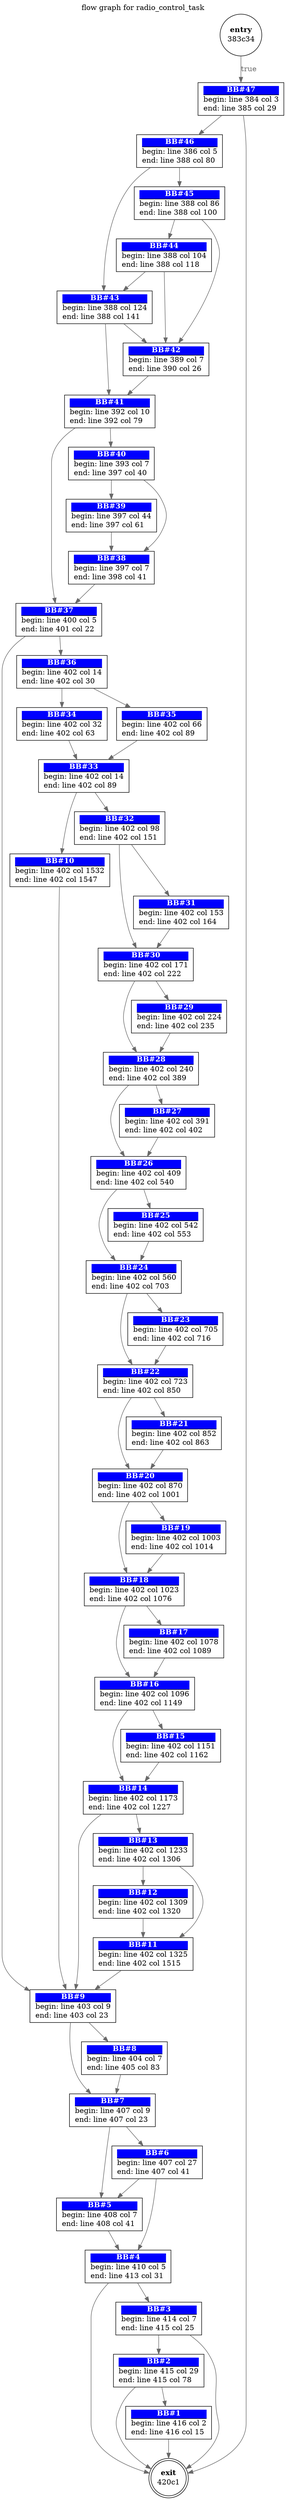 digraph radiocontroltask{ 
  label="flow graph for radio_control_task"
  labelloc="t"
  0 [label=<<TABLE border="0" cellborder="0" cellpadding="0"><TR><TD border="0" bgcolor="#ffffff" sides="b"><FONT color="#000000"><B>exit</B></FONT></TD></TR><TR><TD>420c1</TD></TR></TABLE>>, shape=doublecircle, margin=0]
  1 [label=<<TABLE border="0" cellborder="0" cellpadding="0"><TR><TD border="1" bgcolor="#0000ff" sides="b"><FONT color="#ffffff"><B>BB#1</B></FONT></TD></TR><TR><TD align="left">begin: line 416 col 2</TD></TR><TR><TD align="left">end: line 416 col 15</TD></TR></TABLE>>, shape=box]
  1->0[label="" fontcolor=dimgray color=dimgray]
  2 [label=<<TABLE border="0" cellborder="0" cellpadding="0"><TR><TD border="1" bgcolor="#0000ff" sides="b"><FONT color="#ffffff"><B>BB#2</B></FONT></TD></TR><TR><TD align="left">begin: line 415 col 29</TD></TR><TR><TD align="left">end: line 415 col 78</TD></TR></TABLE>>, shape=box]
  2->1[label="" fontcolor=dimgray color=dimgray]
  2->0[label="" fontcolor=dimgray color=dimgray]
  3 [label=<<TABLE border="0" cellborder="0" cellpadding="0"><TR><TD border="1" bgcolor="#0000ff" sides="b"><FONT color="#ffffff"><B>BB#3</B></FONT></TD></TR><TR><TD align="left">begin: line 414 col 7</TD></TR><TR><TD align="left">end: line 415 col 25</TD></TR></TABLE>>, shape=box]
  3->2[label="" fontcolor=dimgray color=dimgray]
  3->0[label="" fontcolor=dimgray color=dimgray]
  4 [label=<<TABLE border="0" cellborder="0" cellpadding="0"><TR><TD border="1" bgcolor="#0000ff" sides="b"><FONT color="#ffffff"><B>BB#4</B></FONT></TD></TR><TR><TD align="left">begin: line 410 col 5</TD></TR><TR><TD align="left">end: line 413 col 31</TD></TR></TABLE>>, shape=box]
  4->3[label="" fontcolor=dimgray color=dimgray]
  4->0[label="" fontcolor=dimgray color=dimgray]
  5 [label=<<TABLE border="0" cellborder="0" cellpadding="0"><TR><TD border="1" bgcolor="#0000ff" sides="b"><FONT color="#ffffff"><B>BB#5</B></FONT></TD></TR><TR><TD align="left">begin: line 408 col 7</TD></TR><TR><TD align="left">end: line 408 col 41</TD></TR></TABLE>>, shape=box]
  5->4[label="" fontcolor=dimgray color=dimgray]
  6 [label=<<TABLE border="0" cellborder="0" cellpadding="0"><TR><TD border="1" bgcolor="#0000ff" sides="b"><FONT color="#ffffff"><B>BB#6</B></FONT></TD></TR><TR><TD align="left">begin: line 407 col 27</TD></TR><TR><TD align="left">end: line 407 col 41</TD></TR></TABLE>>, shape=box]
  6->5[label="" fontcolor=dimgray color=dimgray]
  6->4[label="" fontcolor=dimgray color=dimgray]
  7 [label=<<TABLE border="0" cellborder="0" cellpadding="0"><TR><TD border="1" bgcolor="#0000ff" sides="b"><FONT color="#ffffff"><B>BB#7</B></FONT></TD></TR><TR><TD align="left">begin: line 407 col 9</TD></TR><TR><TD align="left">end: line 407 col 23</TD></TR></TABLE>>, shape=box]
  7->5[label="" fontcolor=dimgray color=dimgray]
  7->6[label="" fontcolor=dimgray color=dimgray]
  8 [label=<<TABLE border="0" cellborder="0" cellpadding="0"><TR><TD border="1" bgcolor="#0000ff" sides="b"><FONT color="#ffffff"><B>BB#8</B></FONT></TD></TR><TR><TD align="left">begin: line 404 col 7</TD></TR><TR><TD align="left">end: line 405 col 83</TD></TR></TABLE>>, shape=box]
  8->7[label="" fontcolor=dimgray color=dimgray]
  9 [label=<<TABLE border="0" cellborder="0" cellpadding="0"><TR><TD border="1" bgcolor="#0000ff" sides="b"><FONT color="#ffffff"><B>BB#9</B></FONT></TD></TR><TR><TD align="left">begin: line 403 col 9</TD></TR><TR><TD align="left">end: line 403 col 23</TD></TR></TABLE>>, shape=box]
  9->8[label="" fontcolor=dimgray color=dimgray]
  9->7[label="" fontcolor=dimgray color=dimgray]
  10 [label=<<TABLE border="0" cellborder="0" cellpadding="0"><TR><TD border="1" bgcolor="#0000ff" sides="b"><FONT color="#ffffff"><B>BB#10</B></FONT></TD></TR><TR><TD align="left">begin: line 402 col 1532</TD></TR><TR><TD align="left">end: line 402 col 1547</TD></TR></TABLE>>, shape=box]
  10->9[label="" fontcolor=dimgray color=dimgray]
  11 [label=<<TABLE border="0" cellborder="0" cellpadding="0"><TR><TD border="1" bgcolor="#0000ff" sides="b"><FONT color="#ffffff"><B>BB#11</B></FONT></TD></TR><TR><TD align="left">begin: line 402 col 1325</TD></TR><TR><TD align="left">end: line 402 col 1515</TD></TR></TABLE>>, shape=box]
  11->9[label="" fontcolor=dimgray color=dimgray]
  12 [label=<<TABLE border="0" cellborder="0" cellpadding="0"><TR><TD border="1" bgcolor="#0000ff" sides="b"><FONT color="#ffffff"><B>BB#12</B></FONT></TD></TR><TR><TD align="left">begin: line 402 col 1309</TD></TR><TR><TD align="left">end: line 402 col 1320</TD></TR></TABLE>>, shape=box]
  12->11[label="" fontcolor=dimgray color=dimgray]
  13 [label=<<TABLE border="0" cellborder="0" cellpadding="0"><TR><TD border="1" bgcolor="#0000ff" sides="b"><FONT color="#ffffff"><B>BB#13</B></FONT></TD></TR><TR><TD align="left">begin: line 402 col 1233</TD></TR><TR><TD align="left">end: line 402 col 1306</TD></TR></TABLE>>, shape=box]
  13->12[label="" fontcolor=dimgray color=dimgray]
  13->11[label="" fontcolor=dimgray color=dimgray]
  14 [label=<<TABLE border="0" cellborder="0" cellpadding="0"><TR><TD border="1" bgcolor="#0000ff" sides="b"><FONT color="#ffffff"><B>BB#14</B></FONT></TD></TR><TR><TD align="left">begin: line 402 col 1173</TD></TR><TR><TD align="left">end: line 402 col 1227</TD></TR></TABLE>>, shape=box]
  14->13[label="" fontcolor=dimgray color=dimgray]
  14->9[label="" fontcolor=dimgray color=dimgray]
  15 [label=<<TABLE border="0" cellborder="0" cellpadding="0"><TR><TD border="1" bgcolor="#0000ff" sides="b"><FONT color="#ffffff"><B>BB#15</B></FONT></TD></TR><TR><TD align="left">begin: line 402 col 1151</TD></TR><TR><TD align="left">end: line 402 col 1162</TD></TR></TABLE>>, shape=box]
  15->14[label="" fontcolor=dimgray color=dimgray]
  16 [label=<<TABLE border="0" cellborder="0" cellpadding="0"><TR><TD border="1" bgcolor="#0000ff" sides="b"><FONT color="#ffffff"><B>BB#16</B></FONT></TD></TR><TR><TD align="left">begin: line 402 col 1096</TD></TR><TR><TD align="left">end: line 402 col 1149</TD></TR></TABLE>>, shape=box]
  16->15[label="" fontcolor=dimgray color=dimgray]
  16->14[label="" fontcolor=dimgray color=dimgray]
  17 [label=<<TABLE border="0" cellborder="0" cellpadding="0"><TR><TD border="1" bgcolor="#0000ff" sides="b"><FONT color="#ffffff"><B>BB#17</B></FONT></TD></TR><TR><TD align="left">begin: line 402 col 1078</TD></TR><TR><TD align="left">end: line 402 col 1089</TD></TR></TABLE>>, shape=box]
  17->16[label="" fontcolor=dimgray color=dimgray]
  18 [label=<<TABLE border="0" cellborder="0" cellpadding="0"><TR><TD border="1" bgcolor="#0000ff" sides="b"><FONT color="#ffffff"><B>BB#18</B></FONT></TD></TR><TR><TD align="left">begin: line 402 col 1023</TD></TR><TR><TD align="left">end: line 402 col 1076</TD></TR></TABLE>>, shape=box]
  18->17[label="" fontcolor=dimgray color=dimgray]
  18->16[label="" fontcolor=dimgray color=dimgray]
  19 [label=<<TABLE border="0" cellborder="0" cellpadding="0"><TR><TD border="1" bgcolor="#0000ff" sides="b"><FONT color="#ffffff"><B>BB#19</B></FONT></TD></TR><TR><TD align="left">begin: line 402 col 1003</TD></TR><TR><TD align="left">end: line 402 col 1014</TD></TR></TABLE>>, shape=box]
  19->18[label="" fontcolor=dimgray color=dimgray]
  20 [label=<<TABLE border="0" cellborder="0" cellpadding="0"><TR><TD border="1" bgcolor="#0000ff" sides="b"><FONT color="#ffffff"><B>BB#20</B></FONT></TD></TR><TR><TD align="left">begin: line 402 col 870</TD></TR><TR><TD align="left">end: line 402 col 1001</TD></TR></TABLE>>, shape=box]
  20->19[label="" fontcolor=dimgray color=dimgray]
  20->18[label="" fontcolor=dimgray color=dimgray]
  21 [label=<<TABLE border="0" cellborder="0" cellpadding="0"><TR><TD border="1" bgcolor="#0000ff" sides="b"><FONT color="#ffffff"><B>BB#21</B></FONT></TD></TR><TR><TD align="left">begin: line 402 col 852</TD></TR><TR><TD align="left">end: line 402 col 863</TD></TR></TABLE>>, shape=box]
  21->20[label="" fontcolor=dimgray color=dimgray]
  22 [label=<<TABLE border="0" cellborder="0" cellpadding="0"><TR><TD border="1" bgcolor="#0000ff" sides="b"><FONT color="#ffffff"><B>BB#22</B></FONT></TD></TR><TR><TD align="left">begin: line 402 col 723</TD></TR><TR><TD align="left">end: line 402 col 850</TD></TR></TABLE>>, shape=box]
  22->21[label="" fontcolor=dimgray color=dimgray]
  22->20[label="" fontcolor=dimgray color=dimgray]
  23 [label=<<TABLE border="0" cellborder="0" cellpadding="0"><TR><TD border="1" bgcolor="#0000ff" sides="b"><FONT color="#ffffff"><B>BB#23</B></FONT></TD></TR><TR><TD align="left">begin: line 402 col 705</TD></TR><TR><TD align="left">end: line 402 col 716</TD></TR></TABLE>>, shape=box]
  23->22[label="" fontcolor=dimgray color=dimgray]
  24 [label=<<TABLE border="0" cellborder="0" cellpadding="0"><TR><TD border="1" bgcolor="#0000ff" sides="b"><FONT color="#ffffff"><B>BB#24</B></FONT></TD></TR><TR><TD align="left">begin: line 402 col 560</TD></TR><TR><TD align="left">end: line 402 col 703</TD></TR></TABLE>>, shape=box]
  24->23[label="" fontcolor=dimgray color=dimgray]
  24->22[label="" fontcolor=dimgray color=dimgray]
  25 [label=<<TABLE border="0" cellborder="0" cellpadding="0"><TR><TD border="1" bgcolor="#0000ff" sides="b"><FONT color="#ffffff"><B>BB#25</B></FONT></TD></TR><TR><TD align="left">begin: line 402 col 542</TD></TR><TR><TD align="left">end: line 402 col 553</TD></TR></TABLE>>, shape=box]
  25->24[label="" fontcolor=dimgray color=dimgray]
  26 [label=<<TABLE border="0" cellborder="0" cellpadding="0"><TR><TD border="1" bgcolor="#0000ff" sides="b"><FONT color="#ffffff"><B>BB#26</B></FONT></TD></TR><TR><TD align="left">begin: line 402 col 409</TD></TR><TR><TD align="left">end: line 402 col 540</TD></TR></TABLE>>, shape=box]
  26->25[label="" fontcolor=dimgray color=dimgray]
  26->24[label="" fontcolor=dimgray color=dimgray]
  27 [label=<<TABLE border="0" cellborder="0" cellpadding="0"><TR><TD border="1" bgcolor="#0000ff" sides="b"><FONT color="#ffffff"><B>BB#27</B></FONT></TD></TR><TR><TD align="left">begin: line 402 col 391</TD></TR><TR><TD align="left">end: line 402 col 402</TD></TR></TABLE>>, shape=box]
  27->26[label="" fontcolor=dimgray color=dimgray]
  28 [label=<<TABLE border="0" cellborder="0" cellpadding="0"><TR><TD border="1" bgcolor="#0000ff" sides="b"><FONT color="#ffffff"><B>BB#28</B></FONT></TD></TR><TR><TD align="left">begin: line 402 col 240</TD></TR><TR><TD align="left">end: line 402 col 389</TD></TR></TABLE>>, shape=box]
  28->27[label="" fontcolor=dimgray color=dimgray]
  28->26[label="" fontcolor=dimgray color=dimgray]
  29 [label=<<TABLE border="0" cellborder="0" cellpadding="0"><TR><TD border="1" bgcolor="#0000ff" sides="b"><FONT color="#ffffff"><B>BB#29</B></FONT></TD></TR><TR><TD align="left">begin: line 402 col 224</TD></TR><TR><TD align="left">end: line 402 col 235</TD></TR></TABLE>>, shape=box]
  29->28[label="" fontcolor=dimgray color=dimgray]
  30 [label=<<TABLE border="0" cellborder="0" cellpadding="0"><TR><TD border="1" bgcolor="#0000ff" sides="b"><FONT color="#ffffff"><B>BB#30</B></FONT></TD></TR><TR><TD align="left">begin: line 402 col 171</TD></TR><TR><TD align="left">end: line 402 col 222</TD></TR></TABLE>>, shape=box]
  30->29[label="" fontcolor=dimgray color=dimgray]
  30->28[label="" fontcolor=dimgray color=dimgray]
  31 [label=<<TABLE border="0" cellborder="0" cellpadding="0"><TR><TD border="1" bgcolor="#0000ff" sides="b"><FONT color="#ffffff"><B>BB#31</B></FONT></TD></TR><TR><TD align="left">begin: line 402 col 153</TD></TR><TR><TD align="left">end: line 402 col 164</TD></TR></TABLE>>, shape=box]
  31->30[label="" fontcolor=dimgray color=dimgray]
  32 [label=<<TABLE border="0" cellborder="0" cellpadding="0"><TR><TD border="1" bgcolor="#0000ff" sides="b"><FONT color="#ffffff"><B>BB#32</B></FONT></TD></TR><TR><TD align="left">begin: line 402 col 98</TD></TR><TR><TD align="left">end: line 402 col 151</TD></TR></TABLE>>, shape=box]
  32->31[label="" fontcolor=dimgray color=dimgray]
  32->30[label="" fontcolor=dimgray color=dimgray]
  33 [label=<<TABLE border="0" cellborder="0" cellpadding="0"><TR><TD border="1" bgcolor="#0000ff" sides="b"><FONT color="#ffffff"><B>BB#33</B></FONT></TD></TR><TR><TD align="left">begin: line 402 col 14</TD></TR><TR><TD align="left">end: line 402 col 89</TD></TR></TABLE>>, shape=box]
  33->32[label="" fontcolor=dimgray color=dimgray]
  33->10[label="" fontcolor=dimgray color=dimgray]
  34 [label=<<TABLE border="0" cellborder="0" cellpadding="0"><TR><TD border="1" bgcolor="#0000ff" sides="b"><FONT color="#ffffff"><B>BB#34</B></FONT></TD></TR><TR><TD align="left">begin: line 402 col 32</TD></TR><TR><TD align="left">end: line 402 col 63</TD></TR></TABLE>>, shape=box]
  34->33[label="" fontcolor=dimgray color=dimgray]
  35 [label=<<TABLE border="0" cellborder="0" cellpadding="0"><TR><TD border="1" bgcolor="#0000ff" sides="b"><FONT color="#ffffff"><B>BB#35</B></FONT></TD></TR><TR><TD align="left">begin: line 402 col 66</TD></TR><TR><TD align="left">end: line 402 col 89</TD></TR></TABLE>>, shape=box]
  35->33[label="" fontcolor=dimgray color=dimgray]
  36 [label=<<TABLE border="0" cellborder="0" cellpadding="0"><TR><TD border="1" bgcolor="#0000ff" sides="b"><FONT color="#ffffff"><B>BB#36</B></FONT></TD></TR><TR><TD align="left">begin: line 402 col 14</TD></TR><TR><TD align="left">end: line 402 col 30</TD></TR></TABLE>>, shape=box]
  36->34[label="" fontcolor=dimgray color=dimgray]
  36->35[label="" fontcolor=dimgray color=dimgray]
  37 [label=<<TABLE border="0" cellborder="0" cellpadding="0"><TR><TD border="1" bgcolor="#0000ff" sides="b"><FONT color="#ffffff"><B>BB#37</B></FONT></TD></TR><TR><TD align="left">begin: line 400 col 5</TD></TR><TR><TD align="left">end: line 401 col 22</TD></TR></TABLE>>, shape=box]
  37->36[label="" fontcolor=dimgray color=dimgray]
  37->9[label="" fontcolor=dimgray color=dimgray]
  38 [label=<<TABLE border="0" cellborder="0" cellpadding="0"><TR><TD border="1" bgcolor="#0000ff" sides="b"><FONT color="#ffffff"><B>BB#38</B></FONT></TD></TR><TR><TD align="left">begin: line 397 col 7</TD></TR><TR><TD align="left">end: line 398 col 41</TD></TR></TABLE>>, shape=box]
  38->37[label="" fontcolor=dimgray color=dimgray]
  39 [label=<<TABLE border="0" cellborder="0" cellpadding="0"><TR><TD border="1" bgcolor="#0000ff" sides="b"><FONT color="#ffffff"><B>BB#39</B></FONT></TD></TR><TR><TD align="left">begin: line 397 col 44</TD></TR><TR><TD align="left">end: line 397 col 61</TD></TR></TABLE>>, shape=box]
  39->38[label="" fontcolor=dimgray color=dimgray]
  40 [label=<<TABLE border="0" cellborder="0" cellpadding="0"><TR><TD border="1" bgcolor="#0000ff" sides="b"><FONT color="#ffffff"><B>BB#40</B></FONT></TD></TR><TR><TD align="left">begin: line 393 col 7</TD></TR><TR><TD align="left">end: line 397 col 40</TD></TR></TABLE>>, shape=box]
  40->38[label="" fontcolor=dimgray color=dimgray]
  40->39[label="" fontcolor=dimgray color=dimgray]
  41 [label=<<TABLE border="0" cellborder="0" cellpadding="0"><TR><TD border="1" bgcolor="#0000ff" sides="b"><FONT color="#ffffff"><B>BB#41</B></FONT></TD></TR><TR><TD align="left">begin: line 392 col 10</TD></TR><TR><TD align="left">end: line 392 col 79</TD></TR></TABLE>>, shape=box]
  41->40[label="" fontcolor=dimgray color=dimgray]
  41->37[label="" fontcolor=dimgray color=dimgray]
  42 [label=<<TABLE border="0" cellborder="0" cellpadding="0"><TR><TD border="1" bgcolor="#0000ff" sides="b"><FONT color="#ffffff"><B>BB#42</B></FONT></TD></TR><TR><TD align="left">begin: line 389 col 7</TD></TR><TR><TD align="left">end: line 390 col 26</TD></TR></TABLE>>, shape=box]
  42->41[label="" fontcolor=dimgray color=dimgray]
  43 [label=<<TABLE border="0" cellborder="0" cellpadding="0"><TR><TD border="1" bgcolor="#0000ff" sides="b"><FONT color="#ffffff"><B>BB#43</B></FONT></TD></TR><TR><TD align="left">begin: line 388 col 124</TD></TR><TR><TD align="left">end: line 388 col 141</TD></TR></TABLE>>, shape=box]
  43->42[label="" fontcolor=dimgray color=dimgray]
  43->41[label="" fontcolor=dimgray color=dimgray]
  44 [label=<<TABLE border="0" cellborder="0" cellpadding="0"><TR><TD border="1" bgcolor="#0000ff" sides="b"><FONT color="#ffffff"><B>BB#44</B></FONT></TD></TR><TR><TD align="left">begin: line 388 col 104</TD></TR><TR><TD align="left">end: line 388 col 118</TD></TR></TABLE>>, shape=box]
  44->42[label="" fontcolor=dimgray color=dimgray]
  44->43[label="" fontcolor=dimgray color=dimgray]
  45 [label=<<TABLE border="0" cellborder="0" cellpadding="0"><TR><TD border="1" bgcolor="#0000ff" sides="b"><FONT color="#ffffff"><B>BB#45</B></FONT></TD></TR><TR><TD align="left">begin: line 388 col 86</TD></TR><TR><TD align="left">end: line 388 col 100</TD></TR></TABLE>>, shape=box]
  45->42[label="" fontcolor=dimgray color=dimgray]
  45->44[label="" fontcolor=dimgray color=dimgray]
  46 [label=<<TABLE border="0" cellborder="0" cellpadding="0"><TR><TD border="1" bgcolor="#0000ff" sides="b"><FONT color="#ffffff"><B>BB#46</B></FONT></TD></TR><TR><TD align="left">begin: line 386 col 5</TD></TR><TR><TD align="left">end: line 388 col 80</TD></TR></TABLE>>, shape=box]
  46->45[label="" fontcolor=dimgray color=dimgray]
  46->43[label="" fontcolor=dimgray color=dimgray]
  47 [label=<<TABLE border="0" cellborder="0" cellpadding="0"><TR><TD border="1" bgcolor="#0000ff" sides="b"><FONT color="#ffffff"><B>BB#47</B></FONT></TD></TR><TR><TD align="left">begin: line 384 col 3</TD></TR><TR><TD align="left">end: line 385 col 29</TD></TR></TABLE>>, shape=box]
  47->46[label="" fontcolor=dimgray color=dimgray]
  47->0[label="" fontcolor=dimgray color=dimgray]
  48 [label=<<TABLE border="0" cellborder="0" cellpadding="0"><TR><TD border="0" bgcolor="#ffffff" sides="b"><FONT color="#000000"><B>entry</B></FONT></TD></TR><TR><TD>383c34</TD></TR></TABLE>>, shape=circle, margin=0]
  48->47[label="true" fontcolor=dimgray color=dimgray]
}
